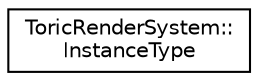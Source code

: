 digraph "Graphical Class Hierarchy"
{
 // LATEX_PDF_SIZE
  edge [fontname="Helvetica",fontsize="10",labelfontname="Helvetica",labelfontsize="10"];
  node [fontname="Helvetica",fontsize="10",shape=record];
  rankdir="LR";
  Node0 [label="ToricRenderSystem::\lInstanceType",height=0.2,width=0.4,color="black", fillcolor="white", style="filled",URL="$struct_toric_render_system_1_1_instance_type.html",tooltip=" "];
}
